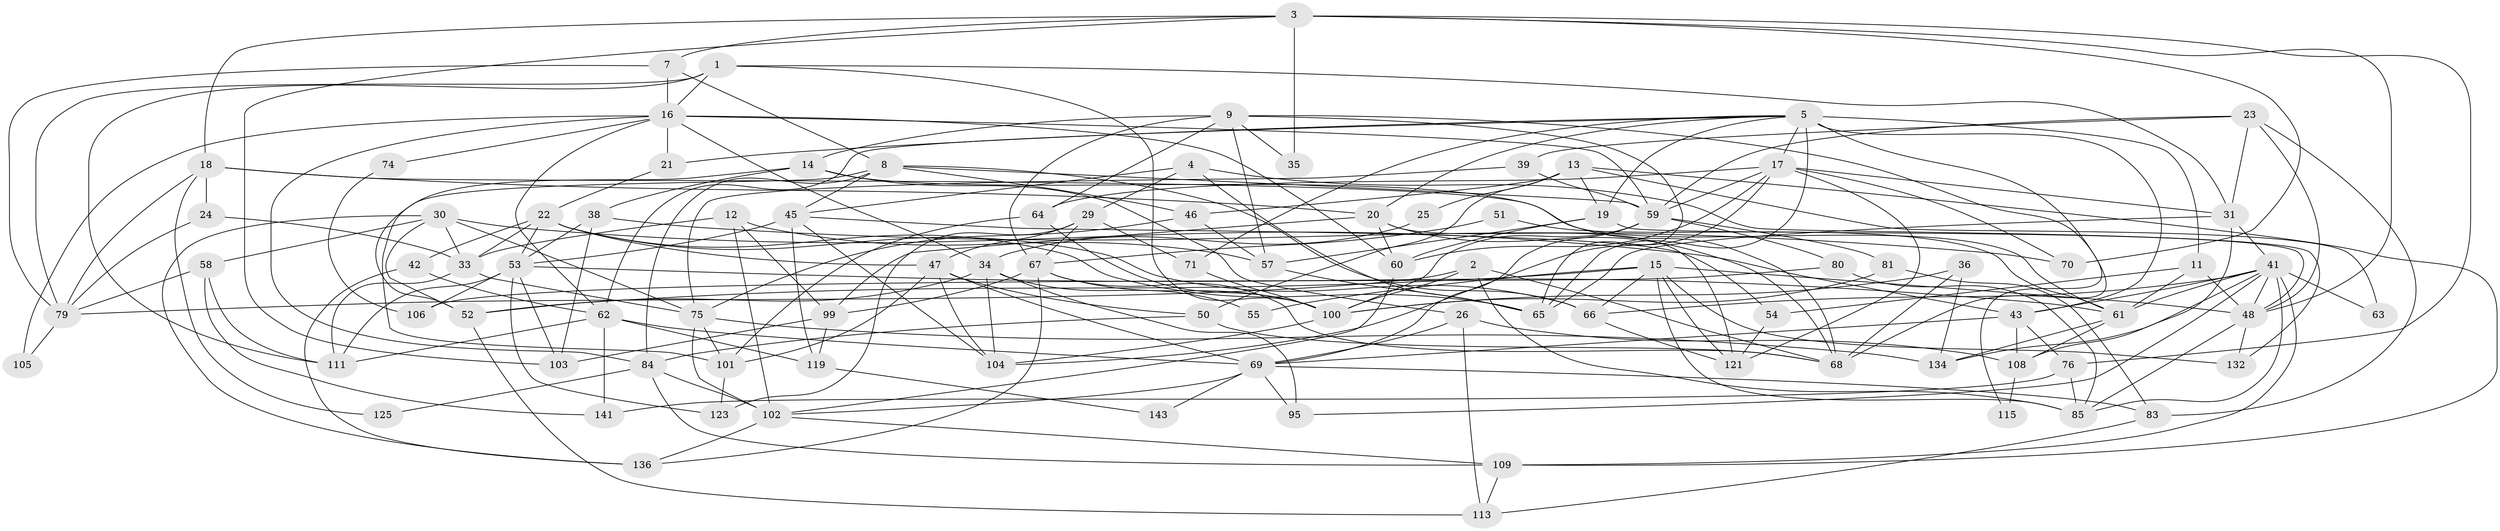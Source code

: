 // original degree distribution, {3: 0.3055555555555556, 5: 0.1597222222222222, 10: 0.006944444444444444, 4: 0.2916666666666667, 7: 0.04861111111111111, 2: 0.1111111111111111, 6: 0.0625, 8: 0.013888888888888888}
// Generated by graph-tools (version 1.1) at 2025/41/03/06/25 10:41:55]
// undirected, 93 vertices, 230 edges
graph export_dot {
graph [start="1"]
  node [color=gray90,style=filled];
  1 [super="+120"];
  2 [super="+6"];
  3 [super="+94"];
  4 [super="+82"];
  5 [super="+96"];
  7;
  8 [super="+10"];
  9 [super="+27"];
  11 [super="+122"];
  12 [super="+37"];
  13 [super="+44"];
  14;
  15 [super="+32"];
  16 [super="+49"];
  17 [super="+124"];
  18;
  19 [super="+40"];
  20 [super="+28"];
  21;
  22 [super="+127"];
  23 [super="+138"];
  24;
  25;
  26;
  29 [super="+110"];
  30 [super="+130"];
  31 [super="+126"];
  33 [super="+116"];
  34 [super="+91"];
  35;
  36;
  38 [super="+88"];
  39;
  41 [super="+128"];
  42;
  43 [super="+98"];
  45 [super="+93"];
  46;
  47 [super="+89"];
  48 [super="+129"];
  50;
  51;
  52;
  53 [super="+56"];
  54;
  55;
  57 [super="+78"];
  58;
  59 [super="+77"];
  60 [super="+87"];
  61 [super="+118"];
  62 [super="+73"];
  63;
  64;
  65 [super="+90"];
  66 [super="+144"];
  67 [super="+117"];
  68 [super="+92"];
  69 [super="+72"];
  70;
  71;
  74;
  75 [super="+86"];
  76;
  79 [super="+97"];
  80;
  81;
  83 [super="+133"];
  84 [super="+135"];
  85 [super="+107"];
  95;
  99;
  100 [super="+140"];
  101;
  102;
  103 [super="+112"];
  104 [super="+139"];
  105;
  106;
  108;
  109 [super="+131"];
  111 [super="+114"];
  113;
  115;
  119;
  121;
  123;
  125;
  132;
  134 [super="+142"];
  136 [super="+137"];
  141;
  143;
  1 -- 111;
  1 -- 100;
  1 -- 79;
  1 -- 31;
  1 -- 16;
  2 -- 79;
  2 -- 100;
  2 -- 85;
  2 -- 68;
  3 -- 76;
  3 -- 18;
  3 -- 35;
  3 -- 70;
  3 -- 103;
  3 -- 7;
  3 -- 48;
  4 -- 132;
  4 -- 29;
  4 -- 65;
  4 -- 45;
  5 -- 19;
  5 -- 11;
  5 -- 17;
  5 -- 20;
  5 -- 21;
  5 -- 62;
  5 -- 71;
  5 -- 43 [weight=2];
  5 -- 68;
  5 -- 65 [weight=2];
  7 -- 16;
  7 -- 8;
  7 -- 79;
  8 -- 46;
  8 -- 66;
  8 -- 101;
  8 -- 84;
  8 -- 59;
  8 -- 45;
  9 -- 57;
  9 -- 64;
  9 -- 115;
  9 -- 65;
  9 -- 67;
  9 -- 35;
  9 -- 14;
  11 -- 61;
  11 -- 48;
  11 -- 54;
  12 -- 57;
  12 -- 33;
  12 -- 99;
  12 -- 102;
  13 -- 19;
  13 -- 25;
  13 -- 46;
  13 -- 109;
  13 -- 50;
  13 -- 63;
  14 -- 26;
  14 -- 52;
  14 -- 68;
  14 -- 38;
  15 -- 52;
  15 -- 55;
  15 -- 132 [weight=2];
  15 -- 121;
  15 -- 85;
  15 -- 48;
  15 -- 66;
  16 -- 59;
  16 -- 74;
  16 -- 84;
  16 -- 21;
  16 -- 105;
  16 -- 62;
  16 -- 34;
  16 -- 60;
  17 -- 59;
  17 -- 64;
  17 -- 70;
  17 -- 104;
  17 -- 60;
  17 -- 121;
  17 -- 31;
  18 -- 79;
  18 -- 24;
  18 -- 125;
  18 -- 20;
  18 -- 61;
  19 -- 48;
  19 -- 57;
  19 -- 60;
  20 -- 68;
  20 -- 99;
  20 -- 121;
  20 -- 60;
  21 -- 22;
  22 -- 53;
  22 -- 33;
  22 -- 65;
  22 -- 42;
  22 -- 66;
  22 -- 47;
  23 -- 39;
  23 -- 59;
  23 -- 83;
  23 -- 48;
  23 -- 31;
  24 -- 33;
  24 -- 79;
  25 -- 34;
  26 -- 108;
  26 -- 113;
  26 -- 69;
  29 -- 47;
  29 -- 71;
  29 -- 67;
  29 -- 123;
  30 -- 58;
  30 -- 43;
  30 -- 52;
  30 -- 136;
  30 -- 33;
  30 -- 75;
  31 -- 108;
  31 -- 65;
  31 -- 41;
  33 -- 111;
  33 -- 75;
  34 -- 52;
  34 -- 104;
  34 -- 55;
  34 -- 95;
  36 -- 68;
  36 -- 100;
  36 -- 134;
  38 -- 70;
  38 -- 103 [weight=2];
  38 -- 53;
  39 -- 59;
  39 -- 75;
  41 -- 43;
  41 -- 63;
  41 -- 134 [weight=2];
  41 -- 66;
  41 -- 109;
  41 -- 95;
  41 -- 85;
  41 -- 48;
  41 -- 61;
  42 -- 136;
  42 -- 62;
  43 -- 108;
  43 -- 69;
  43 -- 76;
  45 -- 119;
  45 -- 53;
  45 -- 54;
  45 -- 104;
  46 -- 57;
  46 -- 75;
  47 -- 50;
  47 -- 101;
  47 -- 69;
  47 -- 104;
  48 -- 132;
  48 -- 85;
  50 -- 84;
  50 -- 68;
  51 -- 61;
  51 -- 67;
  52 -- 113;
  53 -- 106;
  53 -- 123;
  53 -- 111;
  53 -- 61;
  53 -- 103;
  54 -- 121;
  57 -- 65 [weight=2];
  58 -- 111;
  58 -- 79;
  58 -- 141;
  59 -- 100;
  59 -- 69;
  59 -- 80;
  59 -- 81;
  60 -- 102;
  61 -- 134;
  61 -- 108;
  62 -- 141;
  62 -- 119;
  62 -- 69;
  62 -- 111;
  64 -- 100;
  64 -- 101;
  66 -- 121;
  67 -- 99;
  67 -- 100;
  67 -- 68;
  67 -- 136;
  69 -- 95;
  69 -- 143;
  69 -- 83;
  69 -- 102;
  71 -- 100;
  74 -- 106;
  75 -- 102;
  75 -- 134;
  75 -- 101;
  76 -- 141;
  76 -- 85;
  79 -- 105;
  80 -- 106;
  80 -- 85;
  81 -- 100;
  81 -- 83;
  83 -- 113;
  84 -- 125;
  84 -- 109;
  84 -- 102;
  99 -- 119;
  99 -- 103;
  100 -- 104;
  101 -- 123;
  102 -- 109;
  102 -- 136;
  108 -- 115;
  109 -- 113;
  119 -- 143;
}
